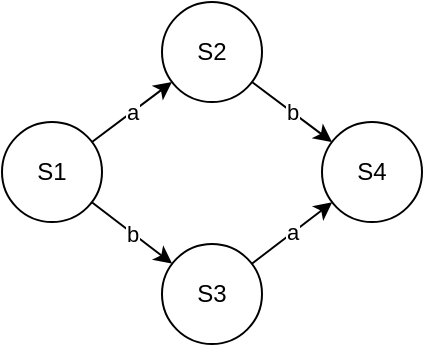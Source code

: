 <mxfile version="10.7.7" type="device"><diagram id="3xVqfW4vbu9f2OTwN6cl" name="Page-1"><mxGraphModel dx="840" dy="521" grid="1" gridSize="10" guides="1" tooltips="1" connect="1" arrows="1" fold="1" page="1" pageScale="1" pageWidth="850" pageHeight="1100" math="0" shadow="0"><root><mxCell id="0"/><mxCell id="1" parent="0"/><mxCell id="eOMa8Q__TpP2jqv91bpG-1" value="S1" style="ellipse;whiteSpace=wrap;html=1;aspect=fixed;" parent="1" vertex="1"><mxGeometry x="280" y="155" width="50" height="50" as="geometry"/></mxCell><mxCell id="eOMa8Q__TpP2jqv91bpG-2" value="S4" style="ellipse;whiteSpace=wrap;html=1;aspect=fixed;" parent="1" vertex="1"><mxGeometry x="440" y="155" width="50" height="50" as="geometry"/></mxCell><mxCell id="eOMa8Q__TpP2jqv91bpG-3" value="S3" style="ellipse;whiteSpace=wrap;html=1;aspect=fixed;" parent="1" vertex="1"><mxGeometry x="360" y="216" width="50" height="50" as="geometry"/></mxCell><mxCell id="eOMa8Q__TpP2jqv91bpG-4" value="a" style="endArrow=classic;html=1;fontSize=11;" parent="1" source="eOMa8Q__TpP2jqv91bpG-1" target="104NHL-4dUp0_opbItUG-1" edge="1"><mxGeometry width="50" height="50" relative="1" as="geometry"><mxPoint x="200" y="410" as="sourcePoint"/><mxPoint x="250" y="360" as="targetPoint"/></mxGeometry></mxCell><mxCell id="eOMa8Q__TpP2jqv91bpG-5" value="b" style="endArrow=classic;html=1;" parent="1" source="eOMa8Q__TpP2jqv91bpG-1" target="eOMa8Q__TpP2jqv91bpG-3" edge="1"><mxGeometry width="50" height="50" relative="1" as="geometry"><mxPoint x="210" y="410" as="sourcePoint"/><mxPoint x="260" y="360" as="targetPoint"/></mxGeometry></mxCell><mxCell id="eOMa8Q__TpP2jqv91bpG-6" value="a" style="endArrow=classic;html=1;" parent="1" source="eOMa8Q__TpP2jqv91bpG-3" target="eOMa8Q__TpP2jqv91bpG-2" edge="1"><mxGeometry width="50" height="50" relative="1" as="geometry"><mxPoint x="402" y="246" as="sourcePoint"/><mxPoint x="490" y="199" as="targetPoint"/></mxGeometry></mxCell><mxCell id="eOMa8Q__TpP2jqv91bpG-7" value="b" style="endArrow=classic;html=1;" parent="1" source="104NHL-4dUp0_opbItUG-1" target="eOMa8Q__TpP2jqv91bpG-2" edge="1"><mxGeometry width="50" height="50" relative="1" as="geometry"><mxPoint x="200" y="410" as="sourcePoint"/><mxPoint x="250" y="360" as="targetPoint"/></mxGeometry></mxCell><mxCell id="104NHL-4dUp0_opbItUG-1" value="S2" style="ellipse;whiteSpace=wrap;html=1;aspect=fixed;" parent="1" vertex="1"><mxGeometry x="360" y="95" width="50" height="50" as="geometry"/></mxCell></root></mxGraphModel></diagram></mxfile>